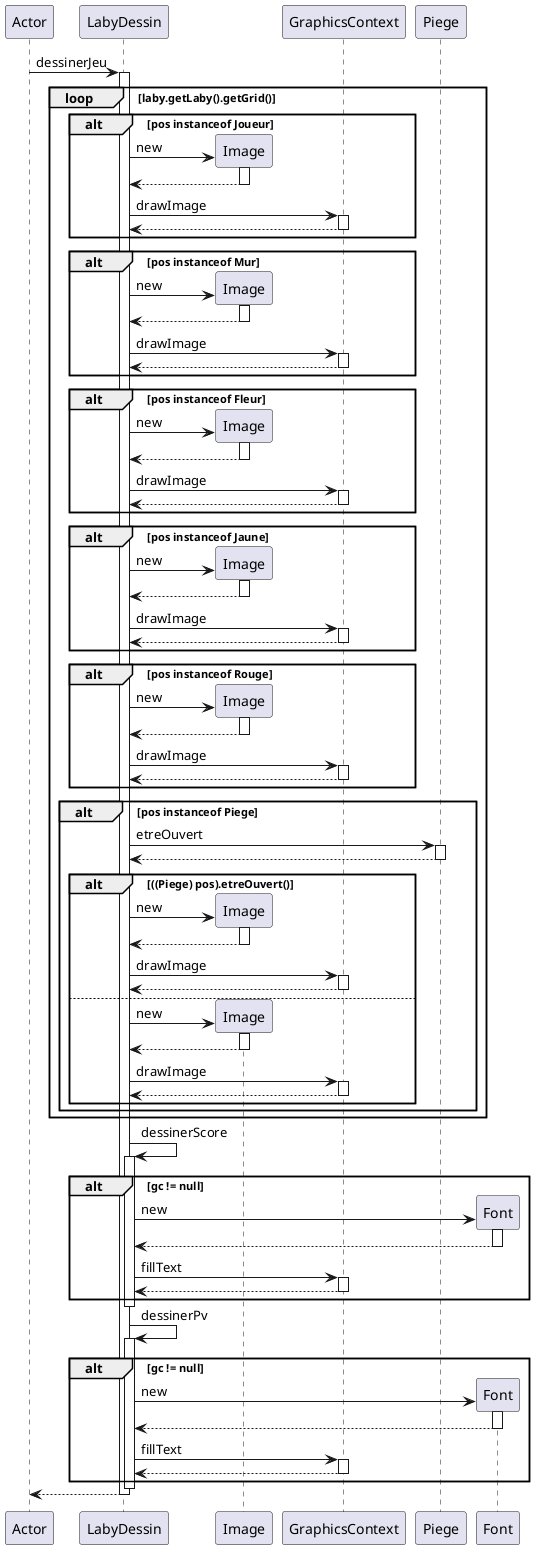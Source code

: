 @startuml
participant Actor
Actor -> LabyDessin : dessinerJeu
activate LabyDessin
loop laby.getLaby().getGrid()
alt pos instanceof Joueur
create Image
LabyDessin -> Image : new
activate Image
Image --> LabyDessin
deactivate Image
LabyDessin -> GraphicsContext : drawImage
activate GraphicsContext
GraphicsContext --> LabyDessin
deactivate GraphicsContext
end
alt pos instanceof Mur
create Image
LabyDessin -> Image : new
activate Image
Image --> LabyDessin
deactivate Image
LabyDessin -> GraphicsContext : drawImage
activate GraphicsContext
GraphicsContext --> LabyDessin
deactivate GraphicsContext
end
alt pos instanceof Fleur
create Image
LabyDessin -> Image : new
activate Image
Image --> LabyDessin
deactivate Image
LabyDessin -> GraphicsContext : drawImage
activate GraphicsContext
GraphicsContext --> LabyDessin
deactivate GraphicsContext
end
alt pos instanceof Jaune
create Image
LabyDessin -> Image : new
activate Image
Image --> LabyDessin
deactivate Image
LabyDessin -> GraphicsContext : drawImage
activate GraphicsContext
GraphicsContext --> LabyDessin
deactivate GraphicsContext
end
alt pos instanceof Rouge
create Image
LabyDessin -> Image : new
activate Image
Image --> LabyDessin
deactivate Image
LabyDessin -> GraphicsContext : drawImage
activate GraphicsContext
GraphicsContext --> LabyDessin
deactivate GraphicsContext
end
alt pos instanceof Piege
LabyDessin -> Piege : etreOuvert
activate Piege
Piege --> LabyDessin
deactivate Piege
alt ((Piege) pos).etreOuvert()
create Image
LabyDessin -> Image : new
activate Image
Image --> LabyDessin
deactivate Image
LabyDessin -> GraphicsContext : drawImage
activate GraphicsContext
GraphicsContext --> LabyDessin
deactivate GraphicsContext
else 
create Image
LabyDessin -> Image : new
activate Image
Image --> LabyDessin
deactivate Image
LabyDessin -> GraphicsContext : drawImage
activate GraphicsContext
GraphicsContext --> LabyDessin
deactivate GraphicsContext
end
end
end
LabyDessin -> LabyDessin : dessinerScore
activate LabyDessin
alt gc != null
create Font
LabyDessin -> Font : new
activate Font
Font --> LabyDessin
deactivate Font
LabyDessin -> GraphicsContext : fillText
activate GraphicsContext
GraphicsContext --> LabyDessin
deactivate GraphicsContext
end
deactivate LabyDessin
LabyDessin -> LabyDessin : dessinerPv
activate LabyDessin
alt gc != null
create Font
LabyDessin -> Font : new
activate Font
Font --> LabyDessin
deactivate Font
LabyDessin -> GraphicsContext : fillText
activate GraphicsContext
GraphicsContext --> LabyDessin
deactivate GraphicsContext
end
deactivate LabyDessin
return
@enduml